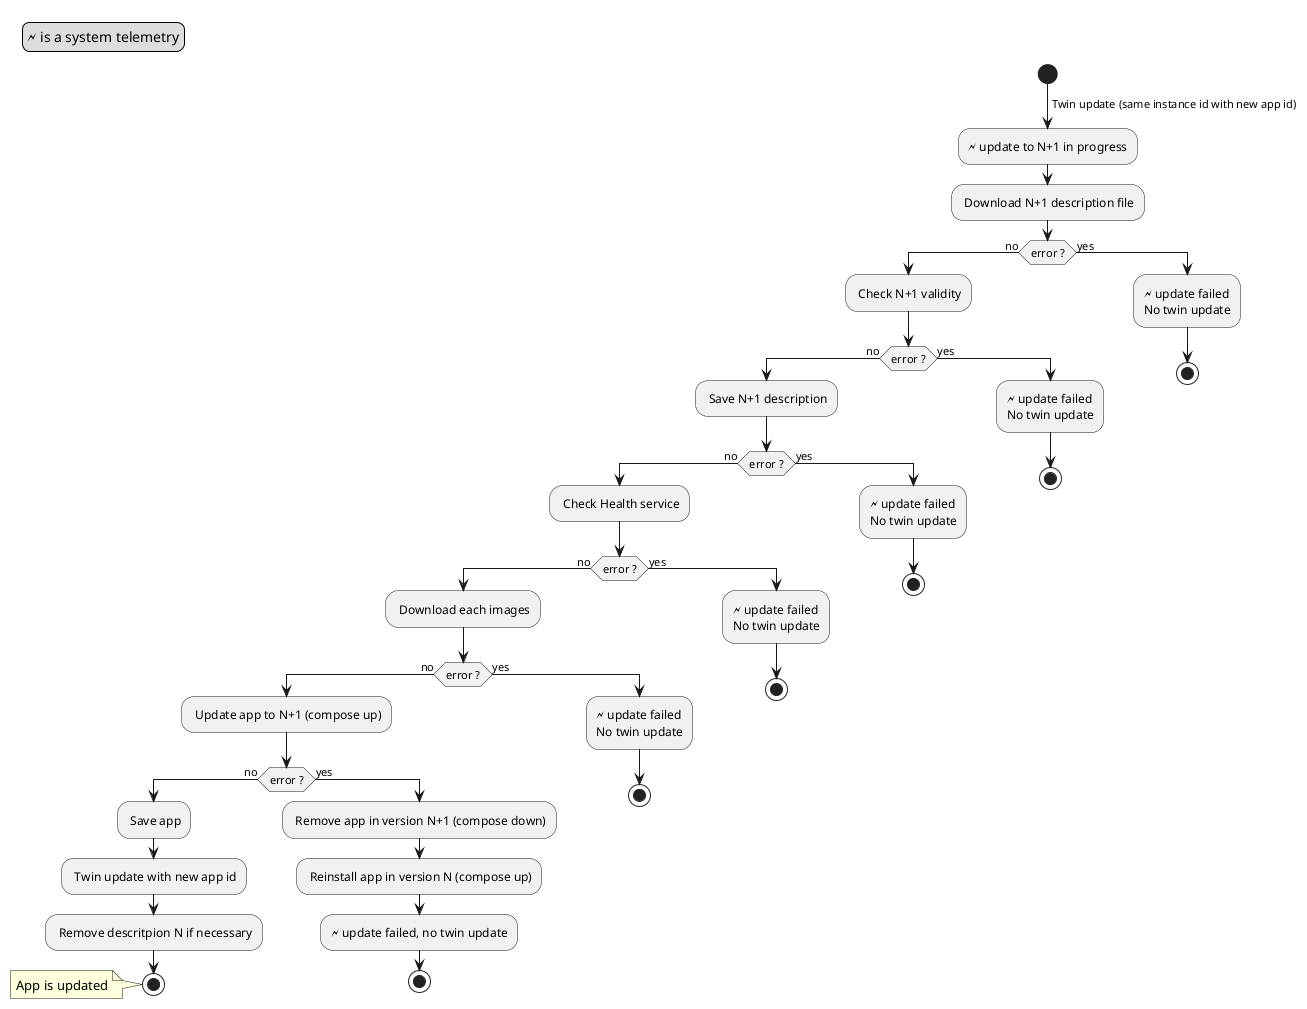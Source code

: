 @startuml
legend top left
  🗲 is a system telemetry
endlegend

start
-> Twin update (same instance id with new app id);
:🗲 update to N+1 in progress;
: Download N+1 description file;
if (error ?) then (no)
    : Check N+1 validity;
    if (error ?) then (no)
        : Save N+1 description;
        if (error ?) then (no)
            : Check Health service;
            if (error ?) then (no)
                : Download each images;
                if (error ?) then (no)
                    : Update app to N+1 (compose up);
                    if (error ?) then (no)
                        : Save app;
                        : Twin update with new app id;
                        : Remove descritpion N if necessary;
                        stop
                        note
                        App is updated
                        end note
                    else (yes)
                        : Remove app in version N+1 (compose down);
                        : Reinstall app in version N (compose up);
                        :🗲 update failed, no twin update;
                        stop
                    endif
                else (yes)
                    :🗲 update failed
                    No twin update;
                stop
                endif
            else (yes)
                    :🗲 update failed
                    No twin update;
                stop
            endif
        else (yes)
            :🗲 update failed
            No twin update;
            stop
        endif
    else (yes)
        :🗲 update failed
        No twin update;
        stop
    endif
else (yes)
    :🗲 update failed
    No twin update;
    stop
endif
@enduml